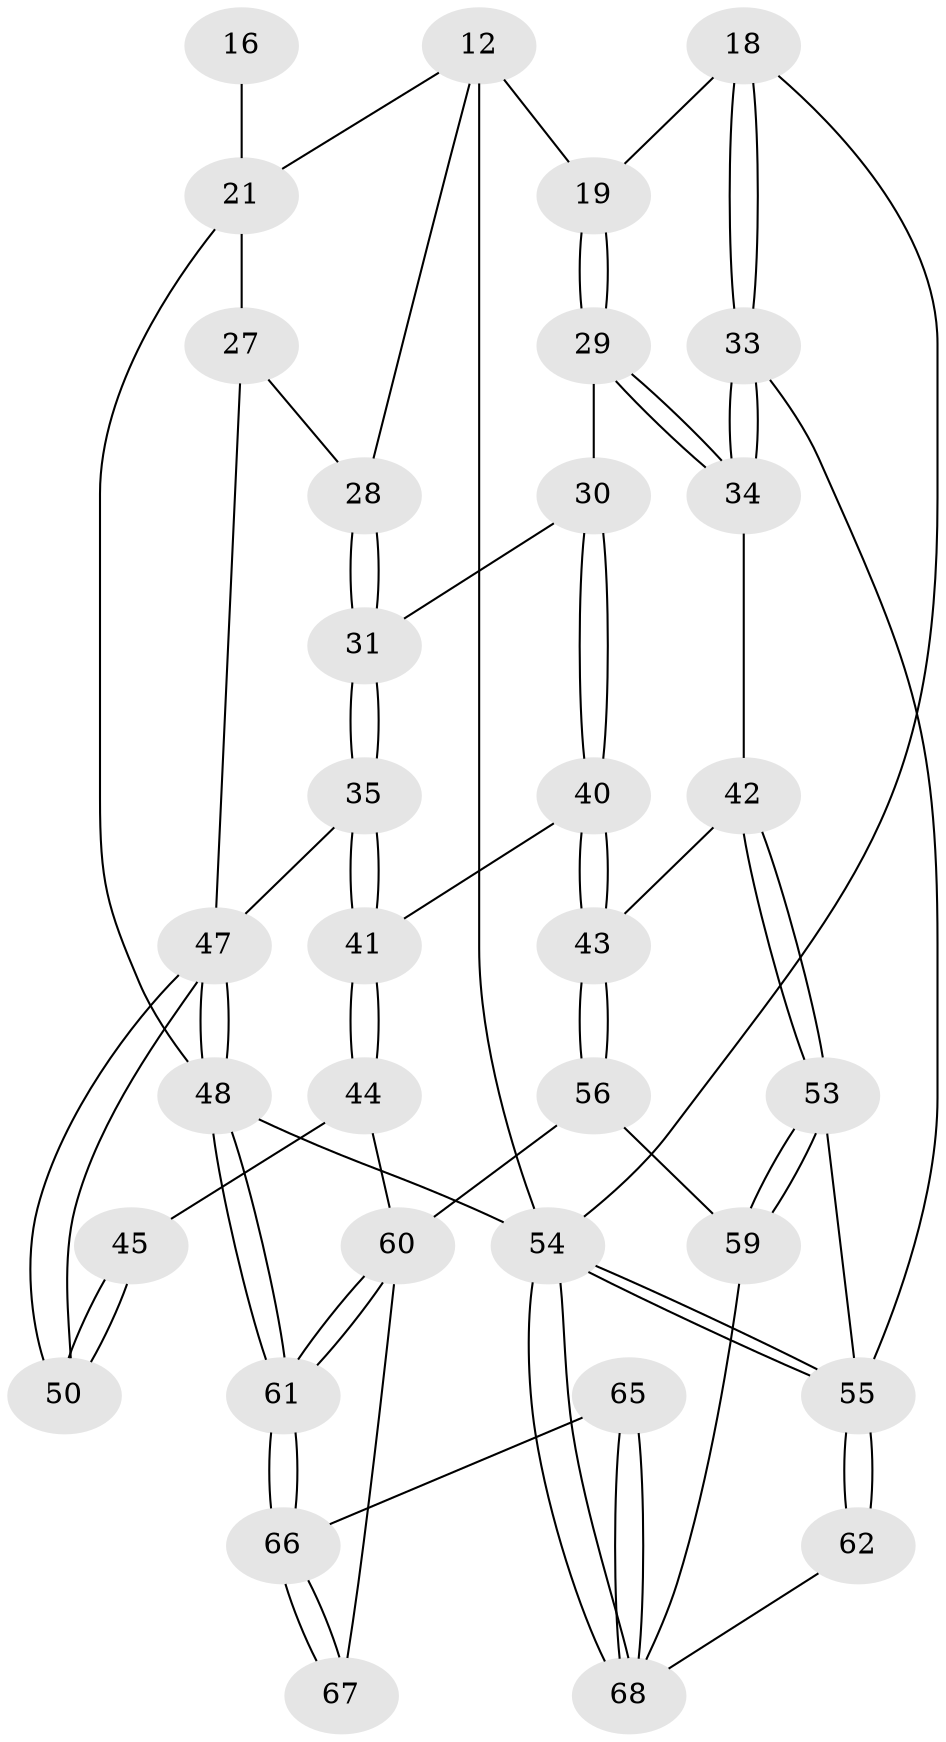 // original degree distribution, {3: 0.058823529411764705, 5: 0.5588235294117647, 4: 0.17647058823529413, 6: 0.20588235294117646}
// Generated by graph-tools (version 1.1) at 2025/00/03/09/25 05:00:36]
// undirected, 34 vertices, 76 edges
graph export_dot {
graph [start="1"]
  node [color=gray90,style=filled];
  12 [pos="+0.5723683773049508+0.14006817522676362",super="+8+3"];
  16 [pos="+0.34943375035683705+0.11088390265495403"];
  18 [pos="+0.8324449482946703+0.21928717122678862",super="+15"];
  19 [pos="+0.7997374567360414+0.22212926245519649",super="+11+10+13"];
  21 [pos="+0.2623237584340949+0.13852763411849572",super="+20+17"];
  27 [pos="+0.2534806035413394+0.3572510449039358",super="+24+26"];
  28 [pos="+0.537776007000493+0.3468261679321888",super="+22"];
  29 [pos="+0.7397935886439289+0.34607514057645633"];
  30 [pos="+0.5812899373040378+0.39475983557963973"];
  31 [pos="+0.5418691018179148+0.35465197771262713"];
  33 [pos="+1+0.5069655037607035",super="+32"];
  34 [pos="+0.8420754134149374+0.5094628045917454"];
  35 [pos="+0.3571288451769906+0.47532004691751206"];
  40 [pos="+0.580301260418274+0.5980838956367196"];
  41 [pos="+0.4906877357646346+0.604082969613474"];
  42 [pos="+0.8118947109442791+0.533837707579956"];
  43 [pos="+0.5845201378590231+0.6015186505328567"];
  44 [pos="+0.3534130930776713+0.7011915992699629"];
  45 [pos="+0.25961876462532424+0.6333202757616728"];
  47 [pos="+0+1",super="+39+25"];
  48 [pos="+0+1",super="+5"];
  50 [pos="+0.11068432713506154+0.7400712326349702",super="+49"];
  53 [pos="+0.813599246591413+0.7445165537885851"];
  54 [pos="+1+1",super="+4"];
  55 [pos="+1+1",super="+51+52"];
  56 [pos="+0.6249192116985673+0.7186993462030956"];
  59 [pos="+0.7293149922926919+0.785685727263622"];
  60 [pos="+0.2728539182406418+0.8946668598539687",super="+58+57"];
  61 [pos="+0+1"];
  62 [pos="+0.9375432095393106+0.8857323765825891"];
  65 [pos="+0.6777295634203614+1"];
  66 [pos="+0.6150267318101066+1"];
  67 [pos="+0.5307970585351443+0.9260744287062788"];
  68 [pos="+0.7061153111760554+1",super="+63+64"];
  12 -- 19 [weight=2];
  12 -- 54;
  12 -- 21;
  12 -- 28;
  16 -- 21 [weight=3];
  18 -- 19 [weight=2];
  18 -- 33 [weight=2];
  18 -- 33;
  18 -- 54;
  19 -- 29;
  19 -- 29;
  21 -- 27 [weight=2];
  21 -- 48;
  27 -- 47 [weight=2];
  27 -- 28 [weight=2];
  28 -- 31;
  28 -- 31;
  29 -- 30;
  29 -- 34;
  29 -- 34;
  30 -- 31;
  30 -- 40;
  30 -- 40;
  31 -- 35;
  31 -- 35;
  33 -- 34;
  33 -- 34;
  33 -- 55;
  34 -- 42;
  35 -- 41;
  35 -- 41;
  35 -- 47;
  40 -- 41;
  40 -- 43;
  40 -- 43;
  41 -- 44;
  41 -- 44;
  42 -- 43;
  42 -- 53;
  42 -- 53;
  43 -- 56;
  43 -- 56;
  44 -- 45;
  44 -- 60;
  45 -- 50 [weight=2];
  45 -- 50;
  47 -- 48 [weight=2];
  47 -- 48;
  47 -- 50 [weight=2];
  47 -- 50;
  48 -- 61;
  48 -- 61;
  48 -- 54 [weight=2];
  53 -- 59;
  53 -- 59;
  53 -- 55;
  54 -- 55;
  54 -- 55;
  54 -- 68;
  54 -- 68;
  55 -- 62 [weight=2];
  55 -- 62;
  56 -- 59;
  56 -- 60;
  59 -- 68;
  60 -- 61;
  60 -- 61;
  60 -- 67 [weight=2];
  61 -- 66;
  61 -- 66;
  62 -- 68;
  65 -- 66;
  65 -- 68 [weight=2];
  65 -- 68;
  66 -- 67;
  66 -- 67;
}
